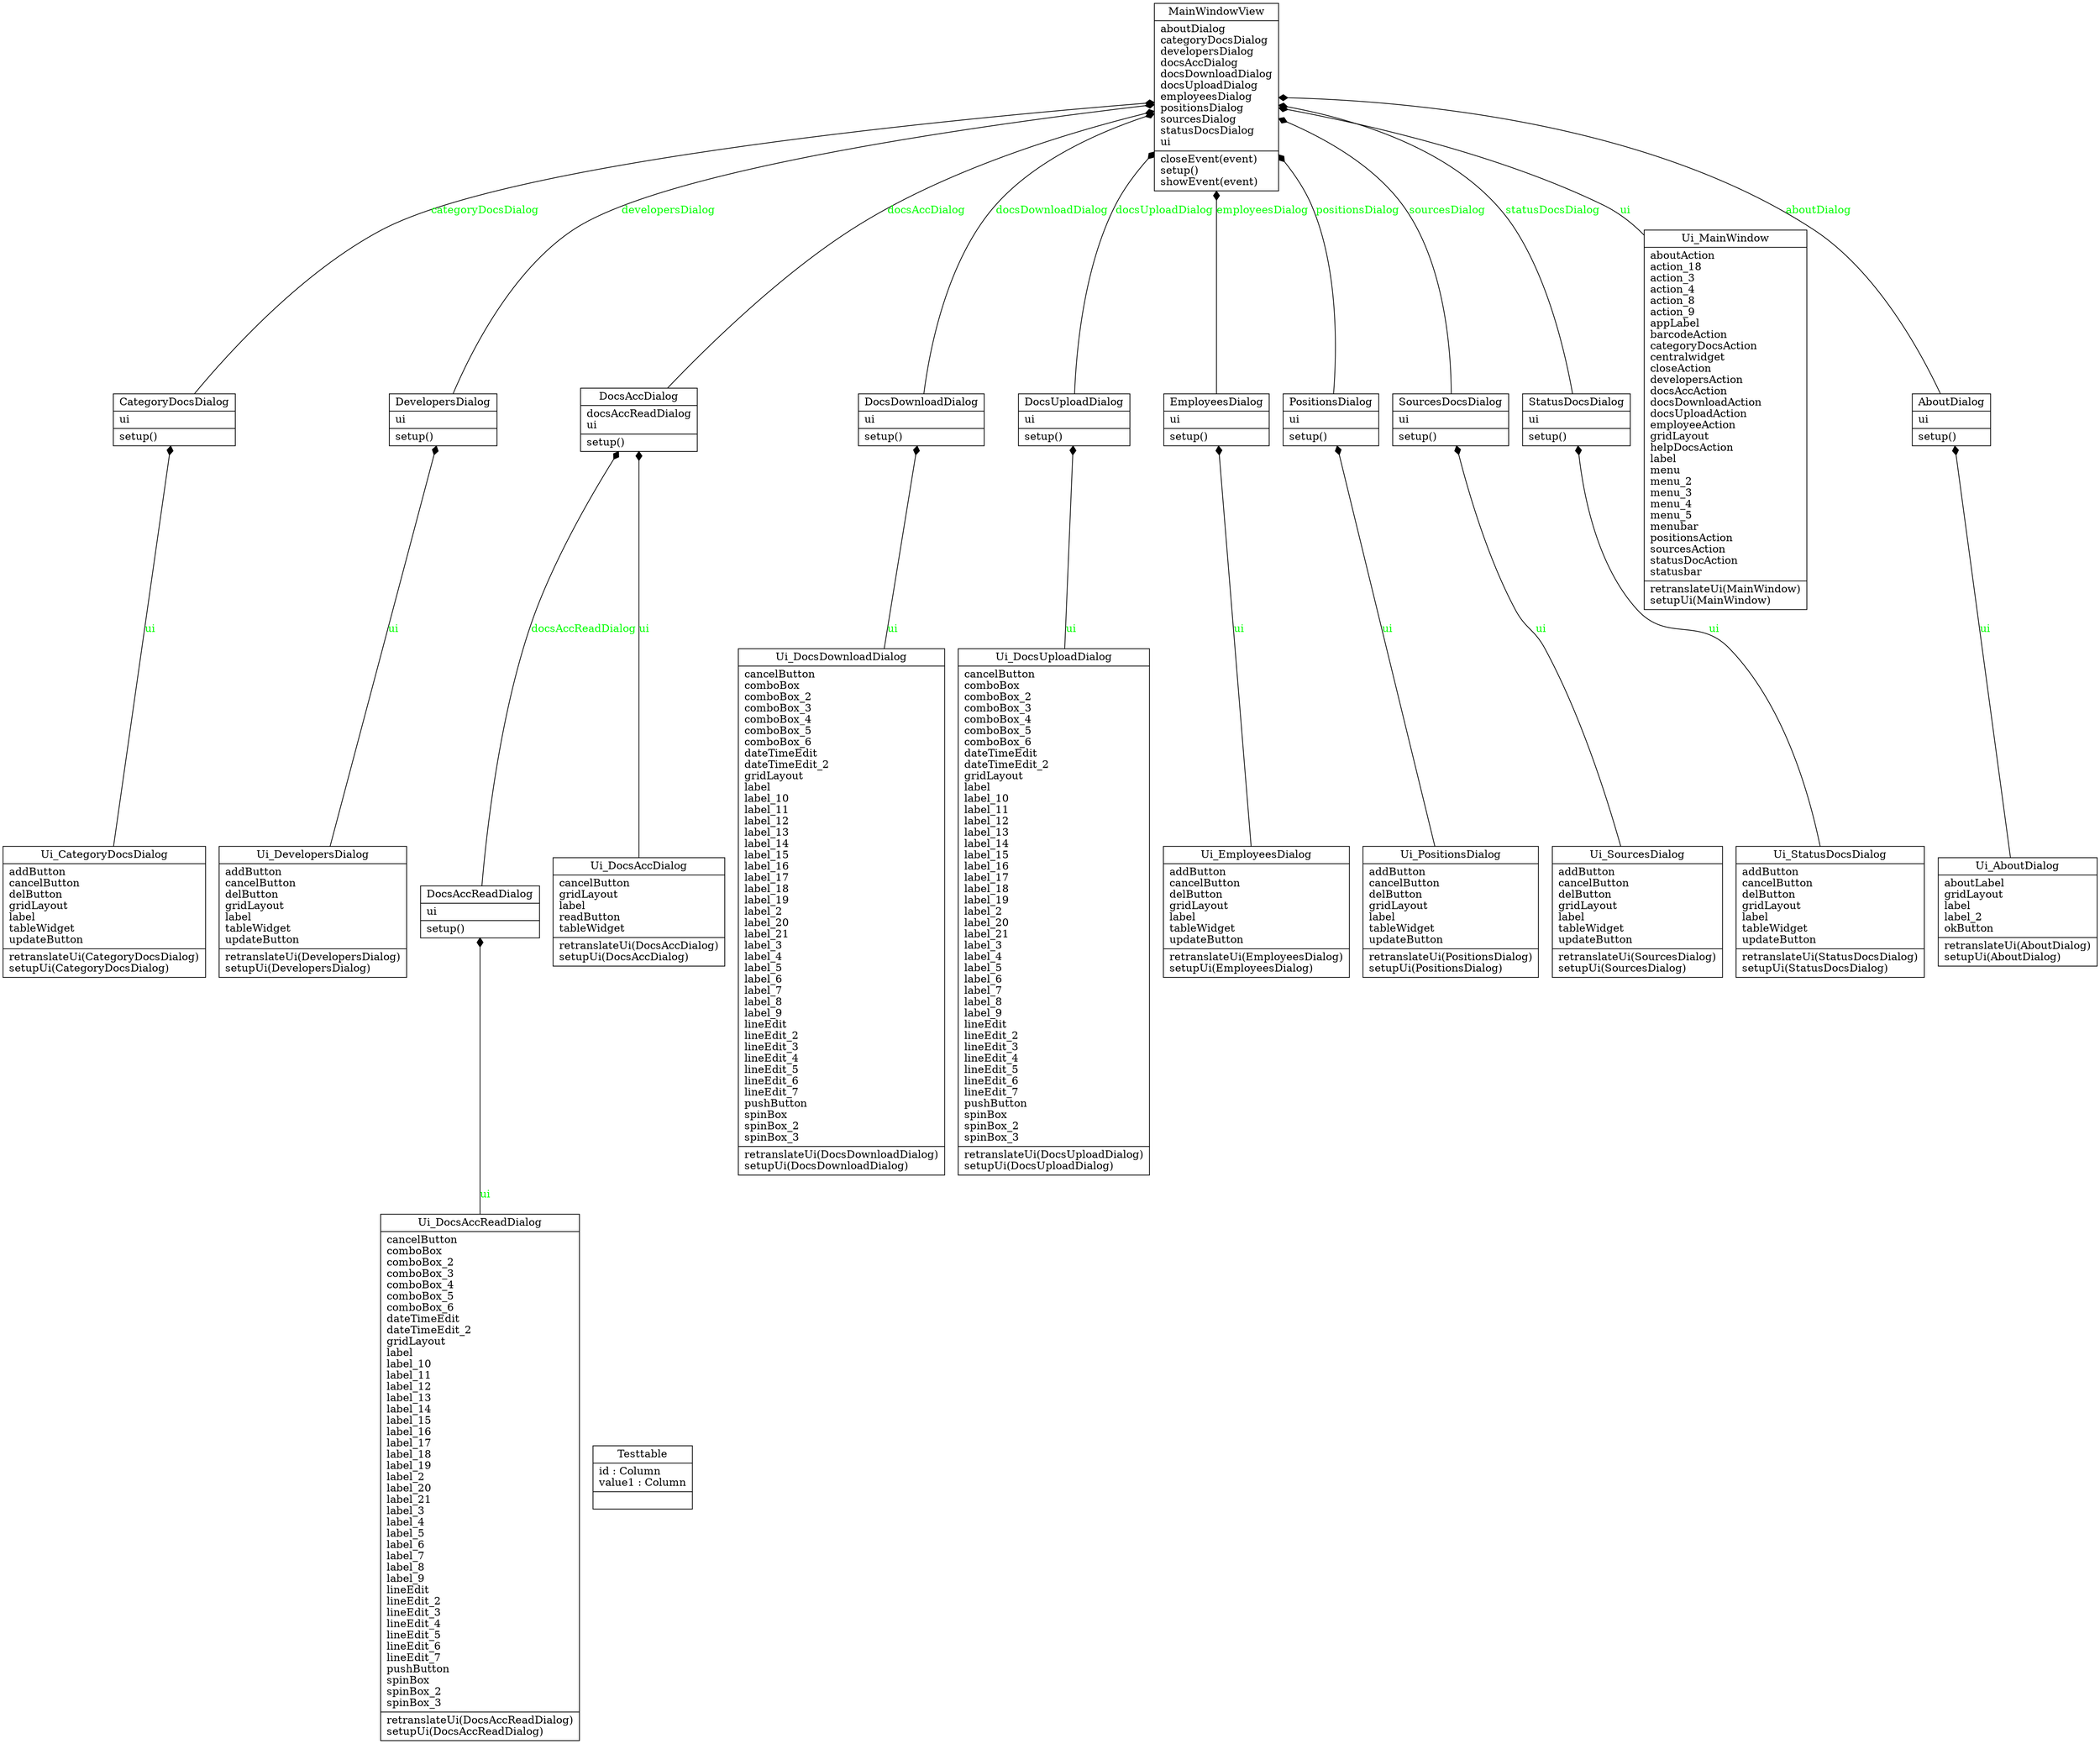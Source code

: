 digraph "classes" {
rankdir=BT
charset="utf-8"
"DocAccounting.views.AboutDialog.AboutDialog" [color="black", fontcolor="black", label="{AboutDialog|ui\l|setup()\l}", shape="record", style="solid"];
"DocAccounting.views.CategoryDocsDialog.CategoryDocsDialog" [color="black", fontcolor="black", label="{CategoryDocsDialog|ui\l|setup()\l}", shape="record", style="solid"];
"DocAccounting.views.DevelopersDialog.DevelopersDialog" [color="black", fontcolor="black", label="{DevelopersDialog|ui\l|setup()\l}", shape="record", style="solid"];
"DocAccounting.views.DocsAccDialog.DocsAccDialog" [color="black", fontcolor="black", label="{DocsAccDialog|docsAccReadDialog\lui\l|setup()\l}", shape="record", style="solid"];
"DocAccounting.views.DocsAccReadDialog.DocsAccReadDialog" [color="black", fontcolor="black", label="{DocsAccReadDialog|ui\l|setup()\l}", shape="record", style="solid"];
"DocAccounting.views.DocsDownloadDialog.DocsDownloadDialog" [color="black", fontcolor="black", label="{DocsDownloadDialog|ui\l|setup()\l}", shape="record", style="solid"];
"DocAccounting.views.DocsUploadDialog.DocsUploadDialog" [color="black", fontcolor="black", label="{DocsUploadDialog|ui\l|setup()\l}", shape="record", style="solid"];
"DocAccounting.views.EmployeesDialog.EmployeesDialog" [color="black", fontcolor="black", label="{EmployeesDialog|ui\l|setup()\l}", shape="record", style="solid"];
"DocAccounting.views.MainWindow.MainWindowView" [color="black", fontcolor="black", label="{MainWindowView|aboutDialog\lcategoryDocsDialog\ldevelopersDialog\ldocsAccDialog\ldocsDownloadDialog\ldocsUploadDialog\lemployeesDialog\lpositionsDialog\lsourcesDialog\lstatusDocsDialog\lui\l|closeEvent(event)\lsetup()\lshowEvent(event)\l}", shape="record", style="solid"];
"DocAccounting.views.PositionsDialog.PositionsDialog" [color="black", fontcolor="black", label="{PositionsDialog|ui\l|setup()\l}", shape="record", style="solid"];
"DocAccounting.views.SourcesDialog.SourcesDocsDialog" [color="black", fontcolor="black", label="{SourcesDocsDialog|ui\l|setup()\l}", shape="record", style="solid"];
"DocAccounting.views.StatusDocsDialog.StatusDocsDialog" [color="black", fontcolor="black", label="{StatusDocsDialog|ui\l|setup()\l}", shape="record", style="solid"];
"DocAccounting.tests.test_db_classes.Testtable" [color="black", fontcolor="black", label="{Testtable|id : Column\lvalue1 : Column\l|}", shape="record", style="solid"];
"DocAccounting.views.ui.ui_about_dialog.Ui_AboutDialog" [color="black", fontcolor="black", label="{Ui_AboutDialog|aboutLabel\lgridLayout\llabel\llabel_2\lokButton\l|retranslateUi(AboutDialog)\lsetupUi(AboutDialog)\l}", shape="record", style="solid"];
"DocAccounting.views.ui.ui_category_docs_dialog.Ui_CategoryDocsDialog" [color="black", fontcolor="black", label="{Ui_CategoryDocsDialog|addButton\lcancelButton\ldelButton\lgridLayout\llabel\ltableWidget\lupdateButton\l|retranslateUi(CategoryDocsDialog)\lsetupUi(CategoryDocsDialog)\l}", shape="record", style="solid"];
"DocAccounting.views.ui.ui_developers_dialog.Ui_DevelopersDialog" [color="black", fontcolor="black", label="{Ui_DevelopersDialog|addButton\lcancelButton\ldelButton\lgridLayout\llabel\ltableWidget\lupdateButton\l|retranslateUi(DevelopersDialog)\lsetupUi(DevelopersDialog)\l}", shape="record", style="solid"];
"DocAccounting.views.ui.ui_docs_acc_dialog.Ui_DocsAccDialog" [color="black", fontcolor="black", label="{Ui_DocsAccDialog|cancelButton\lgridLayout\llabel\lreadButton\ltableWidget\l|retranslateUi(DocsAccDialog)\lsetupUi(DocsAccDialog)\l}", shape="record", style="solid"];
"DocAccounting.views.ui.ui_docs_acc_read_dialog.Ui_DocsAccReadDialog" [color="black", fontcolor="black", label="{Ui_DocsAccReadDialog|cancelButton\lcomboBox\lcomboBox_2\lcomboBox_3\lcomboBox_4\lcomboBox_5\lcomboBox_6\ldateTimeEdit\ldateTimeEdit_2\lgridLayout\llabel\llabel_10\llabel_11\llabel_12\llabel_13\llabel_14\llabel_15\llabel_16\llabel_17\llabel_18\llabel_19\llabel_2\llabel_20\llabel_21\llabel_3\llabel_4\llabel_5\llabel_6\llabel_7\llabel_8\llabel_9\llineEdit\llineEdit_2\llineEdit_3\llineEdit_4\llineEdit_5\llineEdit_6\llineEdit_7\lpushButton\lspinBox\lspinBox_2\lspinBox_3\l|retranslateUi(DocsAccReadDialog)\lsetupUi(DocsAccReadDialog)\l}", shape="record", style="solid"];
"DocAccounting.views.ui.ui_docs_download_dialog.Ui_DocsDownloadDialog" [color="black", fontcolor="black", label="{Ui_DocsDownloadDialog|cancelButton\lcomboBox\lcomboBox_2\lcomboBox_3\lcomboBox_4\lcomboBox_5\lcomboBox_6\ldateTimeEdit\ldateTimeEdit_2\lgridLayout\llabel\llabel_10\llabel_11\llabel_12\llabel_13\llabel_14\llabel_15\llabel_16\llabel_17\llabel_18\llabel_19\llabel_2\llabel_20\llabel_21\llabel_3\llabel_4\llabel_5\llabel_6\llabel_7\llabel_8\llabel_9\llineEdit\llineEdit_2\llineEdit_3\llineEdit_4\llineEdit_5\llineEdit_6\llineEdit_7\lpushButton\lspinBox\lspinBox_2\lspinBox_3\l|retranslateUi(DocsDownloadDialog)\lsetupUi(DocsDownloadDialog)\l}", shape="record", style="solid"];
"DocAccounting.views.ui.ui_docs_upload_dialog.Ui_DocsUploadDialog" [color="black", fontcolor="black", label="{Ui_DocsUploadDialog|cancelButton\lcomboBox\lcomboBox_2\lcomboBox_3\lcomboBox_4\lcomboBox_5\lcomboBox_6\ldateTimeEdit\ldateTimeEdit_2\lgridLayout\llabel\llabel_10\llabel_11\llabel_12\llabel_13\llabel_14\llabel_15\llabel_16\llabel_17\llabel_18\llabel_19\llabel_2\llabel_20\llabel_21\llabel_3\llabel_4\llabel_5\llabel_6\llabel_7\llabel_8\llabel_9\llineEdit\llineEdit_2\llineEdit_3\llineEdit_4\llineEdit_5\llineEdit_6\llineEdit_7\lpushButton\lspinBox\lspinBox_2\lspinBox_3\l|retranslateUi(DocsUploadDialog)\lsetupUi(DocsUploadDialog)\l}", shape="record", style="solid"];
"DocAccounting.views.ui.ui_employees_dialog.Ui_EmployeesDialog" [color="black", fontcolor="black", label="{Ui_EmployeesDialog|addButton\lcancelButton\ldelButton\lgridLayout\llabel\ltableWidget\lupdateButton\l|retranslateUi(EmployeesDialog)\lsetupUi(EmployeesDialog)\l}", shape="record", style="solid"];
"DocAccounting.views.ui.ui_main_window.Ui_MainWindow" [color="black", fontcolor="black", label="{Ui_MainWindow|aboutAction\laction_18\laction_3\laction_4\laction_8\laction_9\lappLabel\lbarcodeAction\lcategoryDocsAction\lcentralwidget\lcloseAction\ldevelopersAction\ldocsAccAction\ldocsDownloadAction\ldocsUploadAction\lemployeeAction\lgridLayout\lhelpDocsAction\llabel\lmenu\lmenu_2\lmenu_3\lmenu_4\lmenu_5\lmenubar\lpositionsAction\lsourcesAction\lstatusDocAction\lstatusbar\l|retranslateUi(MainWindow)\lsetupUi(MainWindow)\l}", shape="record", style="solid"];
"DocAccounting.views.ui.ui_positions_dialog.Ui_PositionsDialog" [color="black", fontcolor="black", label="{Ui_PositionsDialog|addButton\lcancelButton\ldelButton\lgridLayout\llabel\ltableWidget\lupdateButton\l|retranslateUi(PositionsDialog)\lsetupUi(PositionsDialog)\l}", shape="record", style="solid"];
"DocAccounting.views.ui.ui_sources_dialog.Ui_SourcesDialog" [color="black", fontcolor="black", label="{Ui_SourcesDialog|addButton\lcancelButton\ldelButton\lgridLayout\llabel\ltableWidget\lupdateButton\l|retranslateUi(SourcesDialog)\lsetupUi(SourcesDialog)\l}", shape="record", style="solid"];
"DocAccounting.views.ui.ui_statusdocs_dialog.Ui_StatusDocsDialog" [color="black", fontcolor="black", label="{Ui_StatusDocsDialog|addButton\lcancelButton\ldelButton\lgridLayout\llabel\ltableWidget\lupdateButton\l|retranslateUi(StatusDocsDialog)\lsetupUi(StatusDocsDialog)\l}", shape="record", style="solid"];
"DocAccounting.views.AboutDialog.AboutDialog" -> "DocAccounting.views.MainWindow.MainWindowView" [arrowhead="diamond", arrowtail="none", fontcolor="green", label="aboutDialog", style="solid"];
"DocAccounting.views.CategoryDocsDialog.CategoryDocsDialog" -> "DocAccounting.views.MainWindow.MainWindowView" [arrowhead="diamond", arrowtail="none", fontcolor="green", label="categoryDocsDialog", style="solid"];
"DocAccounting.views.DevelopersDialog.DevelopersDialog" -> "DocAccounting.views.MainWindow.MainWindowView" [arrowhead="diamond", arrowtail="none", fontcolor="green", label="developersDialog", style="solid"];
"DocAccounting.views.DocsAccDialog.DocsAccDialog" -> "DocAccounting.views.MainWindow.MainWindowView" [arrowhead="diamond", arrowtail="none", fontcolor="green", label="docsAccDialog", style="solid"];
"DocAccounting.views.DocsAccReadDialog.DocsAccReadDialog" -> "DocAccounting.views.DocsAccDialog.DocsAccDialog" [arrowhead="diamond", arrowtail="none", fontcolor="green", label="docsAccReadDialog", style="solid"];
"DocAccounting.views.DocsDownloadDialog.DocsDownloadDialog" -> "DocAccounting.views.MainWindow.MainWindowView" [arrowhead="diamond", arrowtail="none", fontcolor="green", label="docsDownloadDialog", style="solid"];
"DocAccounting.views.DocsUploadDialog.DocsUploadDialog" -> "DocAccounting.views.MainWindow.MainWindowView" [arrowhead="diamond", arrowtail="none", fontcolor="green", label="docsUploadDialog", style="solid"];
"DocAccounting.views.EmployeesDialog.EmployeesDialog" -> "DocAccounting.views.MainWindow.MainWindowView" [arrowhead="diamond", arrowtail="none", fontcolor="green", label="employeesDialog", style="solid"];
"DocAccounting.views.PositionsDialog.PositionsDialog" -> "DocAccounting.views.MainWindow.MainWindowView" [arrowhead="diamond", arrowtail="none", fontcolor="green", label="positionsDialog", style="solid"];
"DocAccounting.views.SourcesDialog.SourcesDocsDialog" -> "DocAccounting.views.MainWindow.MainWindowView" [arrowhead="diamond", arrowtail="none", fontcolor="green", label="sourcesDialog", style="solid"];
"DocAccounting.views.StatusDocsDialog.StatusDocsDialog" -> "DocAccounting.views.MainWindow.MainWindowView" [arrowhead="diamond", arrowtail="none", fontcolor="green", label="statusDocsDialog", style="solid"];
"DocAccounting.views.ui.ui_about_dialog.Ui_AboutDialog" -> "DocAccounting.views.AboutDialog.AboutDialog" [arrowhead="diamond", arrowtail="none", fontcolor="green", label="ui", style="solid"];
"DocAccounting.views.ui.ui_category_docs_dialog.Ui_CategoryDocsDialog" -> "DocAccounting.views.CategoryDocsDialog.CategoryDocsDialog" [arrowhead="diamond", arrowtail="none", fontcolor="green", label="ui", style="solid"];
"DocAccounting.views.ui.ui_developers_dialog.Ui_DevelopersDialog" -> "DocAccounting.views.DevelopersDialog.DevelopersDialog" [arrowhead="diamond", arrowtail="none", fontcolor="green", label="ui", style="solid"];
"DocAccounting.views.ui.ui_docs_acc_dialog.Ui_DocsAccDialog" -> "DocAccounting.views.DocsAccDialog.DocsAccDialog" [arrowhead="diamond", arrowtail="none", fontcolor="green", label="ui", style="solid"];
"DocAccounting.views.ui.ui_docs_acc_read_dialog.Ui_DocsAccReadDialog" -> "DocAccounting.views.DocsAccReadDialog.DocsAccReadDialog" [arrowhead="diamond", arrowtail="none", fontcolor="green", label="ui", style="solid"];
"DocAccounting.views.ui.ui_docs_download_dialog.Ui_DocsDownloadDialog" -> "DocAccounting.views.DocsDownloadDialog.DocsDownloadDialog" [arrowhead="diamond", arrowtail="none", fontcolor="green", label="ui", style="solid"];
"DocAccounting.views.ui.ui_docs_upload_dialog.Ui_DocsUploadDialog" -> "DocAccounting.views.DocsUploadDialog.DocsUploadDialog" [arrowhead="diamond", arrowtail="none", fontcolor="green", label="ui", style="solid"];
"DocAccounting.views.ui.ui_employees_dialog.Ui_EmployeesDialog" -> "DocAccounting.views.EmployeesDialog.EmployeesDialog" [arrowhead="diamond", arrowtail="none", fontcolor="green", label="ui", style="solid"];
"DocAccounting.views.ui.ui_main_window.Ui_MainWindow" -> "DocAccounting.views.MainWindow.MainWindowView" [arrowhead="diamond", arrowtail="none", fontcolor="green", label="ui", style="solid"];
"DocAccounting.views.ui.ui_positions_dialog.Ui_PositionsDialog" -> "DocAccounting.views.PositionsDialog.PositionsDialog" [arrowhead="diamond", arrowtail="none", fontcolor="green", label="ui", style="solid"];
"DocAccounting.views.ui.ui_sources_dialog.Ui_SourcesDialog" -> "DocAccounting.views.SourcesDialog.SourcesDocsDialog" [arrowhead="diamond", arrowtail="none", fontcolor="green", label="ui", style="solid"];
"DocAccounting.views.ui.ui_statusdocs_dialog.Ui_StatusDocsDialog" -> "DocAccounting.views.StatusDocsDialog.StatusDocsDialog" [arrowhead="diamond", arrowtail="none", fontcolor="green", label="ui", style="solid"];
}
